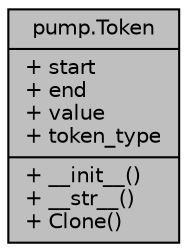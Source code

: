 digraph "pump.Token"
{
  edge [fontname="Helvetica",fontsize="10",labelfontname="Helvetica",labelfontsize="10"];
  node [fontname="Helvetica",fontsize="10",shape=record];
  Node1 [label="{pump.Token\n|+ start\l+ end\l+ value\l+ token_type\l|+ __init__()\l+ __str__()\l+ Clone()\l}",height=0.2,width=0.4,color="black", fillcolor="grey75", style="filled", fontcolor="black"];
}
